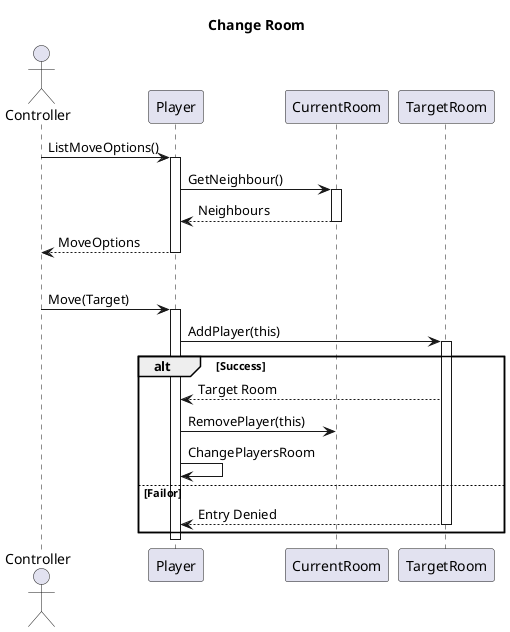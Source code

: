 @startuml
title Change Room
actor Controller

    Controller -> Player : ListMoveOptions()
activate Player

        Player -> CurrentRoom : GetNeighbour()
    activate CurrentRoom
        Player <-- CurrentRoom : Neighbours
    deactivate CurrentRoom

    Controller <-- Player : MoveOptions
deactivate Player

|||

    Controller -> Player : Move(Target)
activate Player
    Player -> TargetRoom : AddPlayer(this)
    activate TargetRoom
        alt Success
            TargetRoom --> Player : Target Room
            Player -> CurrentRoom : RemovePlayer(this)
            Player -> Player : ChangePlayersRoom 
        else Failor
            TargetRoom --> Player: Entry Denied
    deactivate TargetRoom
        end
deactivate Player

@enduml